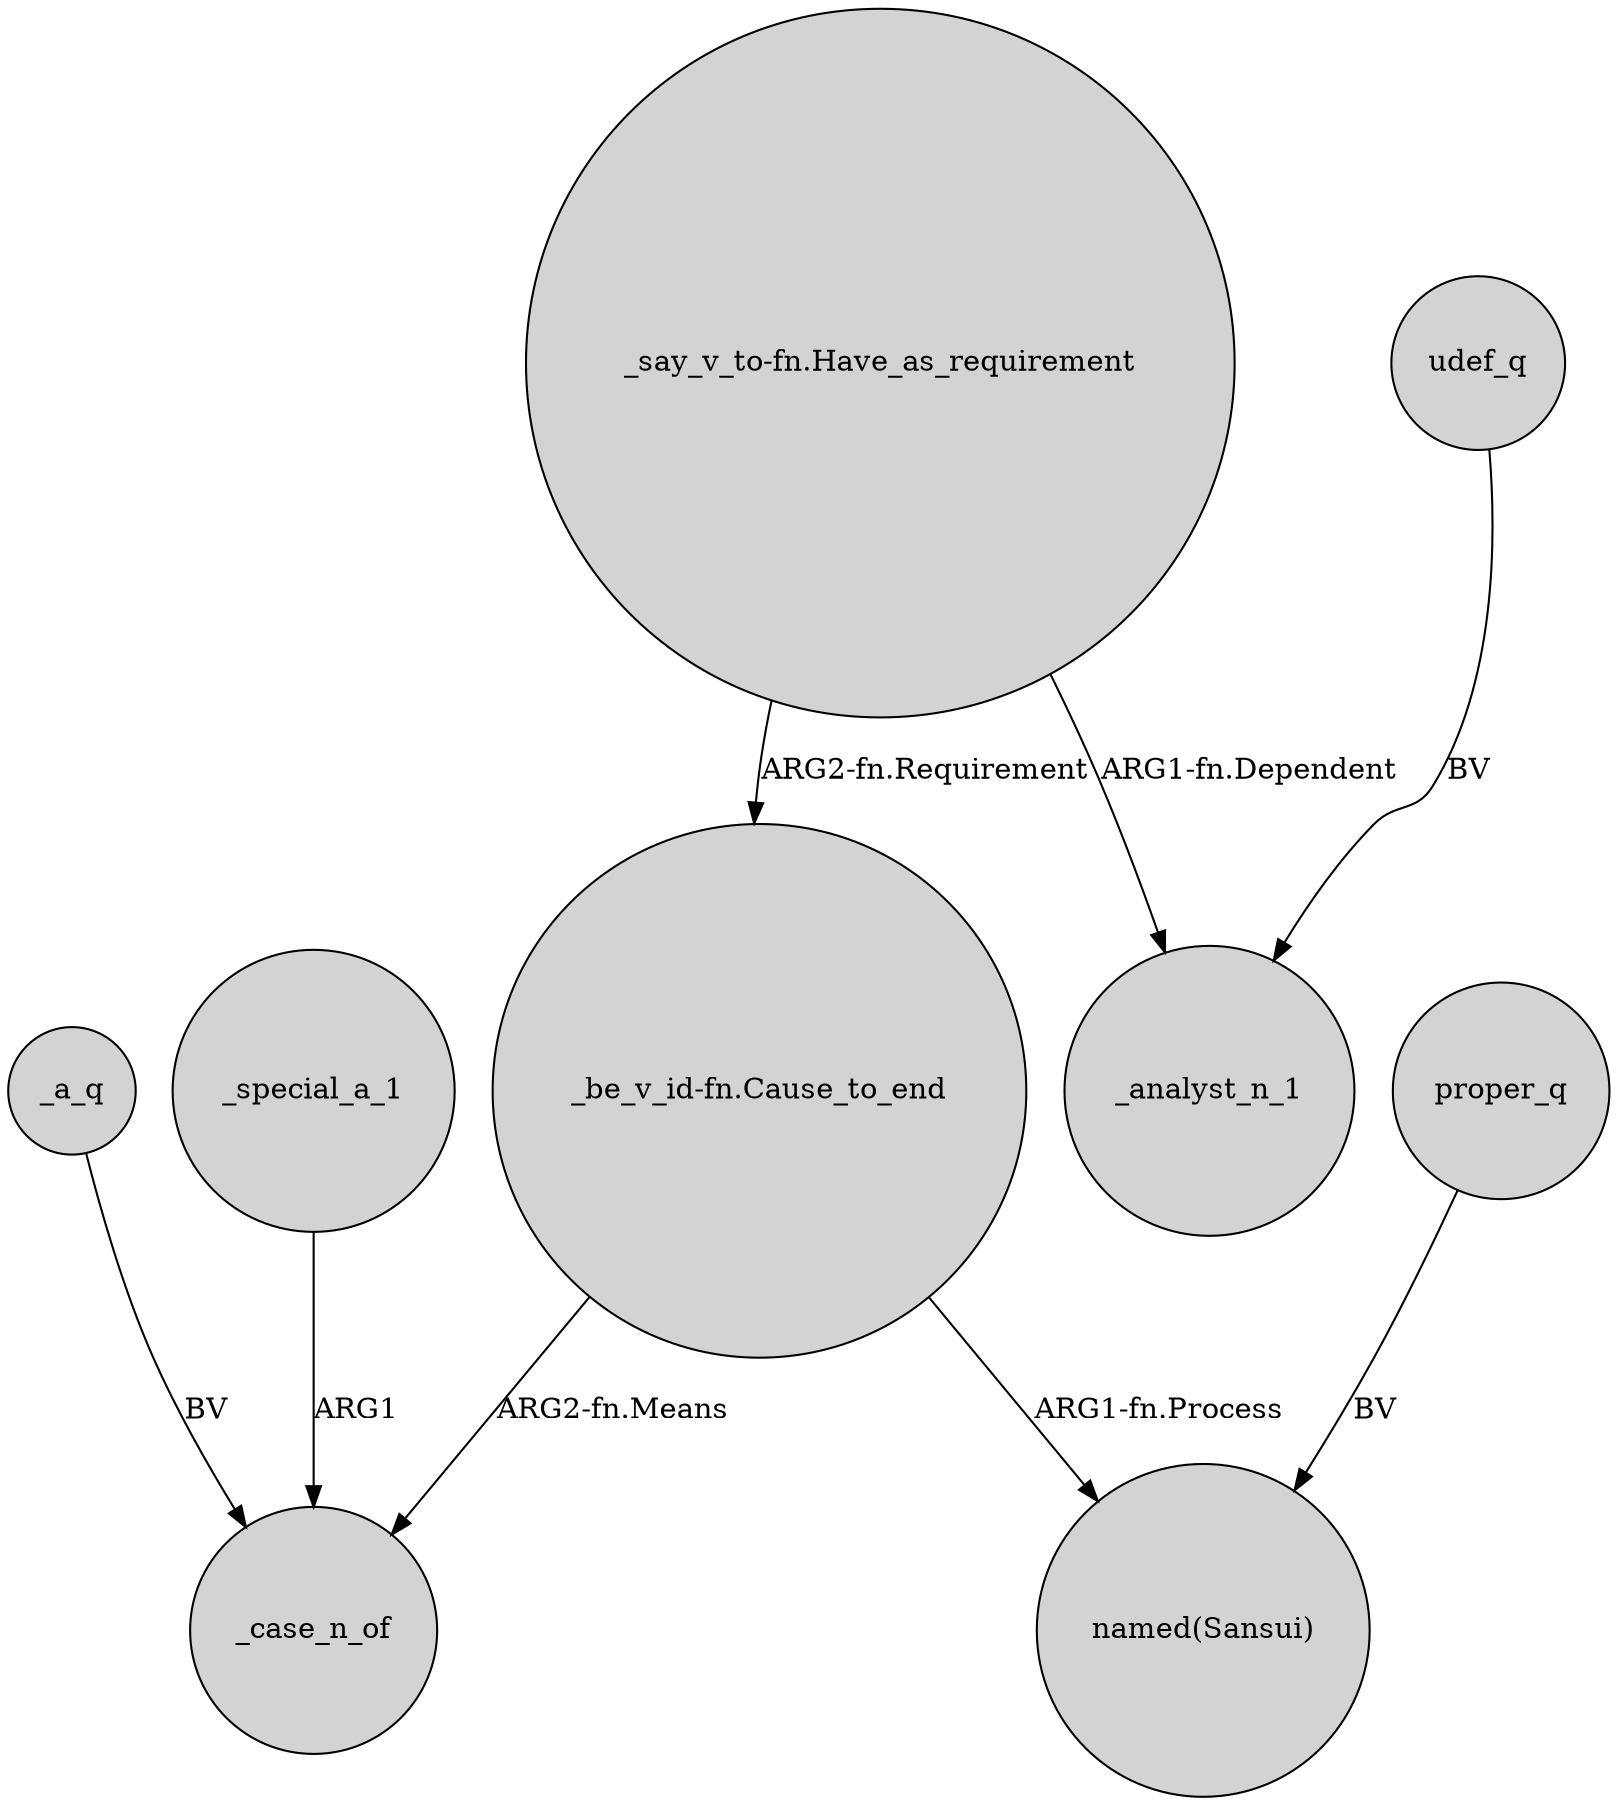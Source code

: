 digraph {
	node [shape=circle style=filled]
	"_be_v_id-fn.Cause_to_end" -> _case_n_of [label="ARG2-fn.Means"]
	"_be_v_id-fn.Cause_to_end" -> "named(Sansui)" [label="ARG1-fn.Process"]
	"_say_v_to-fn.Have_as_requirement" -> _analyst_n_1 [label="ARG1-fn.Dependent"]
	_a_q -> _case_n_of [label=BV]
	_special_a_1 -> _case_n_of [label=ARG1]
	udef_q -> _analyst_n_1 [label=BV]
	proper_q -> "named(Sansui)" [label=BV]
	"_say_v_to-fn.Have_as_requirement" -> "_be_v_id-fn.Cause_to_end" [label="ARG2-fn.Requirement"]
}
